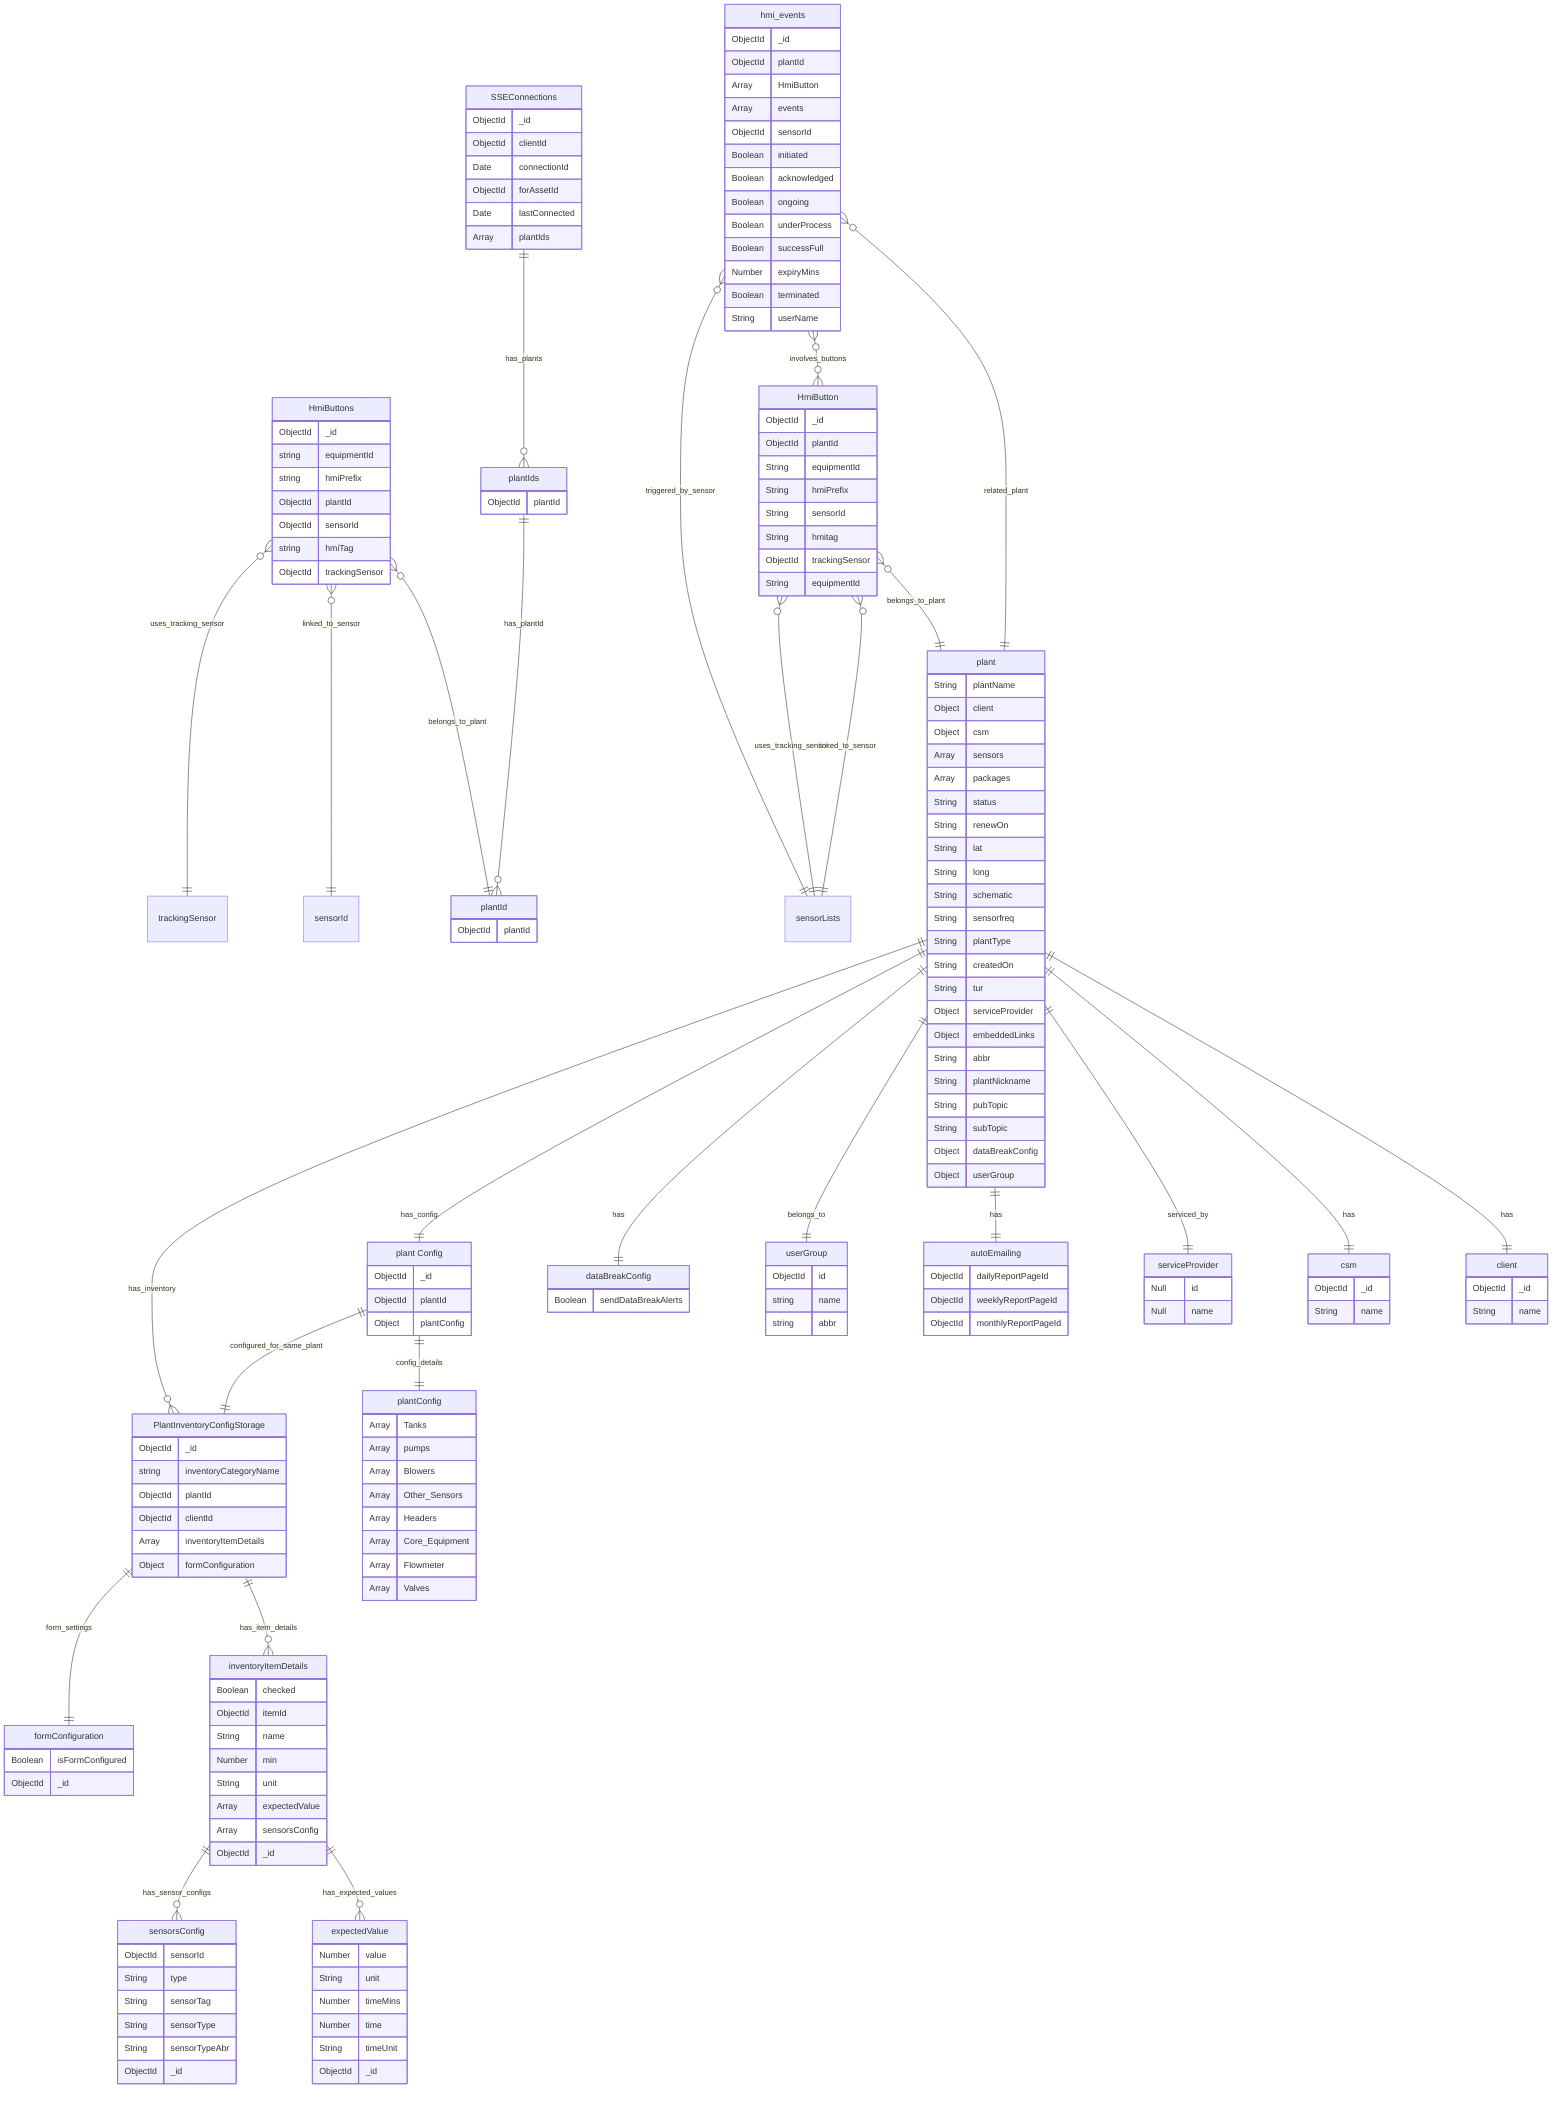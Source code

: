 erDiagram
 HmiButtons {
    ObjectId _id
    string equipmentId
    string hmiPrefix
    ObjectId plantId
    ObjectId sensorId
    string hmiTag
    ObjectId trackingSensor
}

HmiButtons }o--|| plantId : belongs_to_plant
HmiButtons }o--|| sensorId : linked_to_sensor
HmiButtons }o--|| trackingSensor : uses_tracking_sensor

"plant Config"{
    ObjectId _id
    ObjectId plantId
    Object plantConfig
}
"plantConfig"{
    Array Tanks
    Array pumps
    Array Blowers
    Array Other_Sensors
    Array Headers
    Array Core_Equipment
    Array Flowmeter
    Array Valves
}

  PlantInventoryConfigStorage {
    ObjectId _id
    string inventoryCategoryName
    ObjectId plantId
    ObjectId clientId
    Array inventoryItemDetails
    Object formConfiguration
  }

  inventoryItemDetails{
    Boolean checked
    ObjectId itemId
    String name
    Number min
    String unit
    Array expectedValue
    Array sensorsConfig
    ObjectId _id
  }
  expectedValue{
    Number value
    String unit
    Number timeMins
    Number time
    String timeUnit
    ObjectId _id
  }
  sensorsConfig{
    ObjectId sensorId
    String type
    String sensorTag
    String sensorType
    String sensorTypeAbr
    ObjectId _id
  }

  formConfiguration {
    Boolean isFormConfigured
    ObjectId _id
  }
    plant {
        String plantName
        Object client
        Object csm
        Array sensors 
        Array packages
        String status
        String renewOn
        String lat
        String long
        String schematic
        String sensorfreq
        String plantType
        String createdOn
        String tur
        Object serviceProvider
        Object embeddedLinks
        String abbr
        String plantNickname 
        String pubTopic
        String subTopic
        Object dataBreakConfig
        Object userGroup
    }
    client{
        ObjectId _id
        String name
    }
    csm{
        ObjectId _id
        String name
    }
    serviceProvider{
        Null id
        Null name
    }
    dataBreakConfig{
        Boolean sendDataBreakAlerts
    }
    autoEmailing {
        ObjectId dailyReportPageId
        ObjectId weeklyReportPageId
        ObjectId monthlyReportPageId
    }

    userGroup {
        ObjectId id
        string name
        string abbr
    }
     plant ||--|| client : has
  plant ||--|| csm : has
  plant ||--|| serviceProvider : serviced_by
  plant ||--|| autoEmailing : has
  plant ||--|| userGroup : belongs_to
  plant ||--|| dataBreakConfig : has
  plant ||--|| "plant Config" : has_config
  "plant Config" ||--|| plantConfig : config_details
  plant ||--o{ PlantInventoryConfigStorage : has_inventory
  "plant Config" ||--|| PlantInventoryConfigStorage : configured_for_same_plant
  PlantInventoryConfigStorage ||--o{ inventoryItemDetails : has_item_details
  inventoryItemDetails ||--o{ expectedValue : has_expected_values
  inventoryItemDetails ||--o{ sensorsConfig : has_sensor_configs
  PlantInventoryConfigStorage ||--|| formConfiguration : form_settings

SSEConnections {
    ObjectId _id
    ObjectId clientId
    Date connectionId
    ObjectId forAssetId
    Date lastConnected
    Array plantIds
  }
  plantIds{
    ObjectId plantId
  }
  plantId{
    ObjectId plantId
  }
  SSEConnections ||--o{ plantIds : has_plants
  plantIds ||--o{ plantId : has_plantId

 hmi_events {
            ObjectId _id
            ObjectId plantId
            Array HmiButton
            Array events
            ObjectId sensorId
            Boolean initiated
            Boolean acknowledged
            Boolean ongoing
            Boolean underProcess
            Boolean successFull
            Number expiryMins
            Boolean terminated
            String userName
          }
        
          HmiButton {
            ObjectId _id
            ObjectId plantId
            String equipmentId
            String hmiPrefix
            String sensorId
            String hmitag
            ObjectId trackingSensor
            String equipmentId
          }

          HmiButton }o--|| plant : belongs_to_plant
          HmiButton }o--|| sensorLists : linked_to_sensor
          HmiButton }o--|| sensorLists : uses_tracking_sensor
          hmi_events }o--|| plant : related_plant
          hmi_events }o--o{ HmiButton : involves_buttons
          hmi_events }o--|| sensorLists : triggered_by_sensor